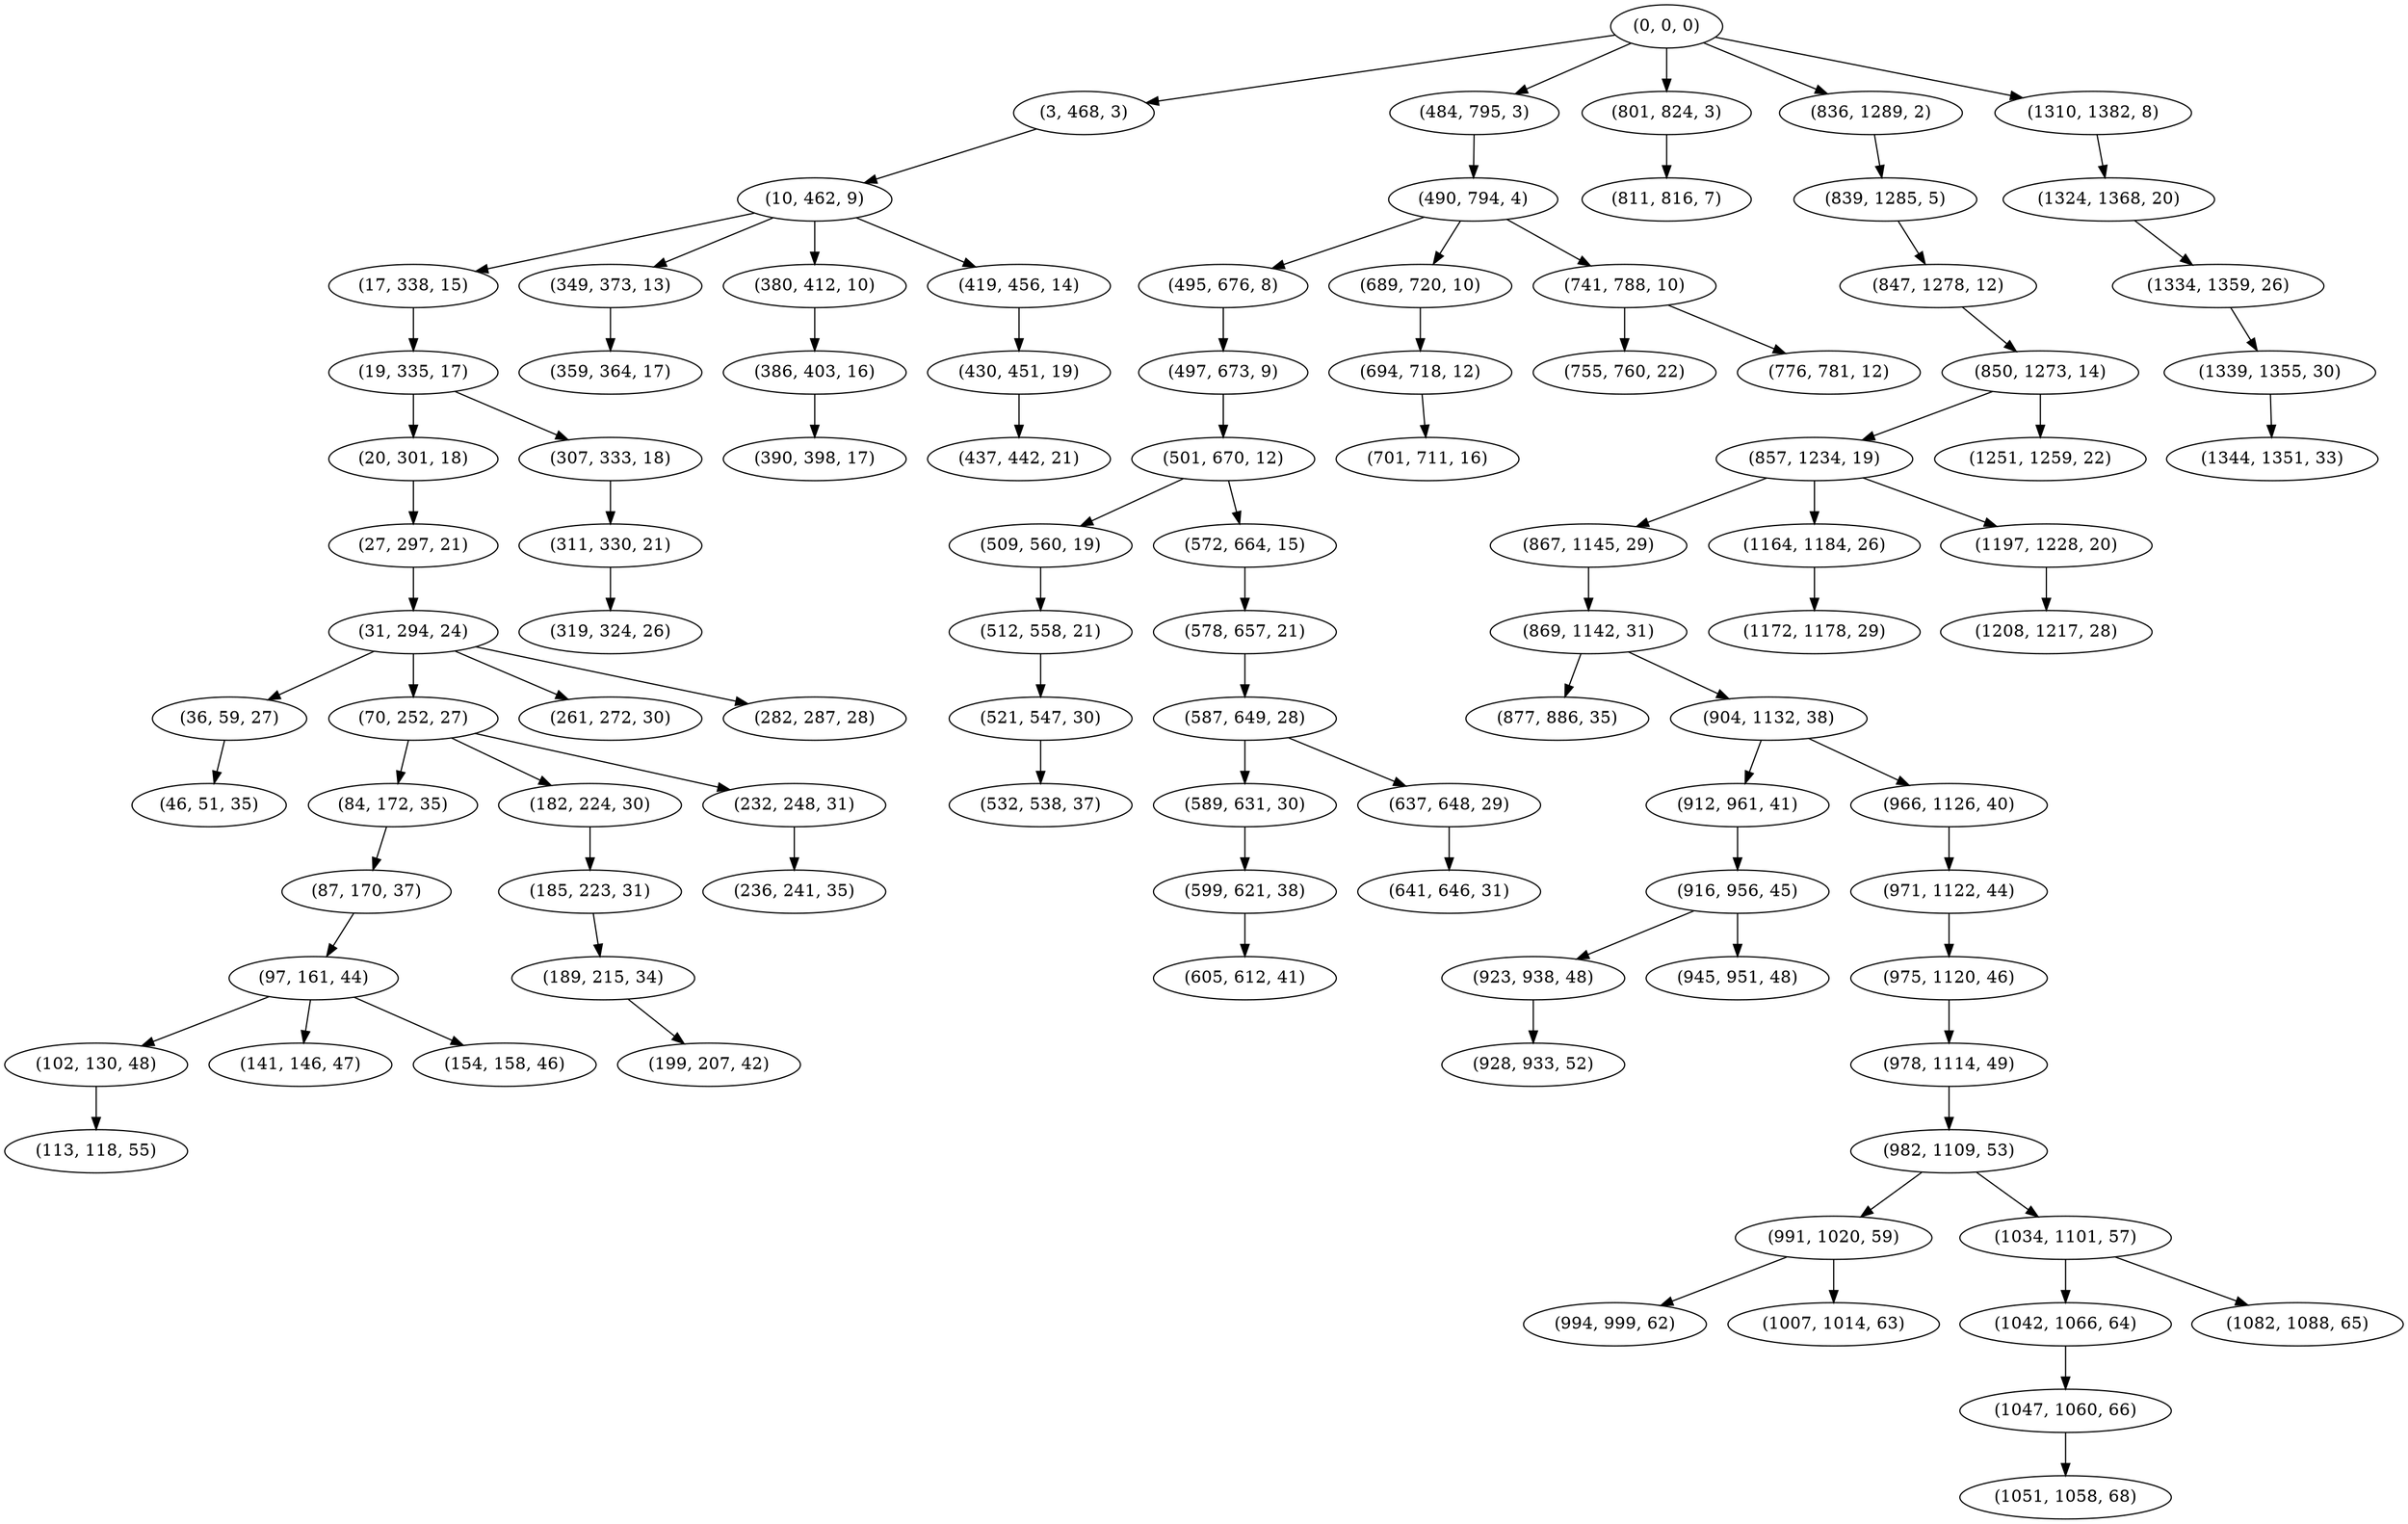 digraph tree {
    "(0, 0, 0)";
    "(3, 468, 3)";
    "(10, 462, 9)";
    "(17, 338, 15)";
    "(19, 335, 17)";
    "(20, 301, 18)";
    "(27, 297, 21)";
    "(31, 294, 24)";
    "(36, 59, 27)";
    "(46, 51, 35)";
    "(70, 252, 27)";
    "(84, 172, 35)";
    "(87, 170, 37)";
    "(97, 161, 44)";
    "(102, 130, 48)";
    "(113, 118, 55)";
    "(141, 146, 47)";
    "(154, 158, 46)";
    "(182, 224, 30)";
    "(185, 223, 31)";
    "(189, 215, 34)";
    "(199, 207, 42)";
    "(232, 248, 31)";
    "(236, 241, 35)";
    "(261, 272, 30)";
    "(282, 287, 28)";
    "(307, 333, 18)";
    "(311, 330, 21)";
    "(319, 324, 26)";
    "(349, 373, 13)";
    "(359, 364, 17)";
    "(380, 412, 10)";
    "(386, 403, 16)";
    "(390, 398, 17)";
    "(419, 456, 14)";
    "(430, 451, 19)";
    "(437, 442, 21)";
    "(484, 795, 3)";
    "(490, 794, 4)";
    "(495, 676, 8)";
    "(497, 673, 9)";
    "(501, 670, 12)";
    "(509, 560, 19)";
    "(512, 558, 21)";
    "(521, 547, 30)";
    "(532, 538, 37)";
    "(572, 664, 15)";
    "(578, 657, 21)";
    "(587, 649, 28)";
    "(589, 631, 30)";
    "(599, 621, 38)";
    "(605, 612, 41)";
    "(637, 648, 29)";
    "(641, 646, 31)";
    "(689, 720, 10)";
    "(694, 718, 12)";
    "(701, 711, 16)";
    "(741, 788, 10)";
    "(755, 760, 22)";
    "(776, 781, 12)";
    "(801, 824, 3)";
    "(811, 816, 7)";
    "(836, 1289, 2)";
    "(839, 1285, 5)";
    "(847, 1278, 12)";
    "(850, 1273, 14)";
    "(857, 1234, 19)";
    "(867, 1145, 29)";
    "(869, 1142, 31)";
    "(877, 886, 35)";
    "(904, 1132, 38)";
    "(912, 961, 41)";
    "(916, 956, 45)";
    "(923, 938, 48)";
    "(928, 933, 52)";
    "(945, 951, 48)";
    "(966, 1126, 40)";
    "(971, 1122, 44)";
    "(975, 1120, 46)";
    "(978, 1114, 49)";
    "(982, 1109, 53)";
    "(991, 1020, 59)";
    "(994, 999, 62)";
    "(1007, 1014, 63)";
    "(1034, 1101, 57)";
    "(1042, 1066, 64)";
    "(1047, 1060, 66)";
    "(1051, 1058, 68)";
    "(1082, 1088, 65)";
    "(1164, 1184, 26)";
    "(1172, 1178, 29)";
    "(1197, 1228, 20)";
    "(1208, 1217, 28)";
    "(1251, 1259, 22)";
    "(1310, 1382, 8)";
    "(1324, 1368, 20)";
    "(1334, 1359, 26)";
    "(1339, 1355, 30)";
    "(1344, 1351, 33)";
    "(0, 0, 0)" -> "(3, 468, 3)";
    "(0, 0, 0)" -> "(484, 795, 3)";
    "(0, 0, 0)" -> "(801, 824, 3)";
    "(0, 0, 0)" -> "(836, 1289, 2)";
    "(0, 0, 0)" -> "(1310, 1382, 8)";
    "(3, 468, 3)" -> "(10, 462, 9)";
    "(10, 462, 9)" -> "(17, 338, 15)";
    "(10, 462, 9)" -> "(349, 373, 13)";
    "(10, 462, 9)" -> "(380, 412, 10)";
    "(10, 462, 9)" -> "(419, 456, 14)";
    "(17, 338, 15)" -> "(19, 335, 17)";
    "(19, 335, 17)" -> "(20, 301, 18)";
    "(19, 335, 17)" -> "(307, 333, 18)";
    "(20, 301, 18)" -> "(27, 297, 21)";
    "(27, 297, 21)" -> "(31, 294, 24)";
    "(31, 294, 24)" -> "(36, 59, 27)";
    "(31, 294, 24)" -> "(70, 252, 27)";
    "(31, 294, 24)" -> "(261, 272, 30)";
    "(31, 294, 24)" -> "(282, 287, 28)";
    "(36, 59, 27)" -> "(46, 51, 35)";
    "(70, 252, 27)" -> "(84, 172, 35)";
    "(70, 252, 27)" -> "(182, 224, 30)";
    "(70, 252, 27)" -> "(232, 248, 31)";
    "(84, 172, 35)" -> "(87, 170, 37)";
    "(87, 170, 37)" -> "(97, 161, 44)";
    "(97, 161, 44)" -> "(102, 130, 48)";
    "(97, 161, 44)" -> "(141, 146, 47)";
    "(97, 161, 44)" -> "(154, 158, 46)";
    "(102, 130, 48)" -> "(113, 118, 55)";
    "(182, 224, 30)" -> "(185, 223, 31)";
    "(185, 223, 31)" -> "(189, 215, 34)";
    "(189, 215, 34)" -> "(199, 207, 42)";
    "(232, 248, 31)" -> "(236, 241, 35)";
    "(307, 333, 18)" -> "(311, 330, 21)";
    "(311, 330, 21)" -> "(319, 324, 26)";
    "(349, 373, 13)" -> "(359, 364, 17)";
    "(380, 412, 10)" -> "(386, 403, 16)";
    "(386, 403, 16)" -> "(390, 398, 17)";
    "(419, 456, 14)" -> "(430, 451, 19)";
    "(430, 451, 19)" -> "(437, 442, 21)";
    "(484, 795, 3)" -> "(490, 794, 4)";
    "(490, 794, 4)" -> "(495, 676, 8)";
    "(490, 794, 4)" -> "(689, 720, 10)";
    "(490, 794, 4)" -> "(741, 788, 10)";
    "(495, 676, 8)" -> "(497, 673, 9)";
    "(497, 673, 9)" -> "(501, 670, 12)";
    "(501, 670, 12)" -> "(509, 560, 19)";
    "(501, 670, 12)" -> "(572, 664, 15)";
    "(509, 560, 19)" -> "(512, 558, 21)";
    "(512, 558, 21)" -> "(521, 547, 30)";
    "(521, 547, 30)" -> "(532, 538, 37)";
    "(572, 664, 15)" -> "(578, 657, 21)";
    "(578, 657, 21)" -> "(587, 649, 28)";
    "(587, 649, 28)" -> "(589, 631, 30)";
    "(587, 649, 28)" -> "(637, 648, 29)";
    "(589, 631, 30)" -> "(599, 621, 38)";
    "(599, 621, 38)" -> "(605, 612, 41)";
    "(637, 648, 29)" -> "(641, 646, 31)";
    "(689, 720, 10)" -> "(694, 718, 12)";
    "(694, 718, 12)" -> "(701, 711, 16)";
    "(741, 788, 10)" -> "(755, 760, 22)";
    "(741, 788, 10)" -> "(776, 781, 12)";
    "(801, 824, 3)" -> "(811, 816, 7)";
    "(836, 1289, 2)" -> "(839, 1285, 5)";
    "(839, 1285, 5)" -> "(847, 1278, 12)";
    "(847, 1278, 12)" -> "(850, 1273, 14)";
    "(850, 1273, 14)" -> "(857, 1234, 19)";
    "(850, 1273, 14)" -> "(1251, 1259, 22)";
    "(857, 1234, 19)" -> "(867, 1145, 29)";
    "(857, 1234, 19)" -> "(1164, 1184, 26)";
    "(857, 1234, 19)" -> "(1197, 1228, 20)";
    "(867, 1145, 29)" -> "(869, 1142, 31)";
    "(869, 1142, 31)" -> "(877, 886, 35)";
    "(869, 1142, 31)" -> "(904, 1132, 38)";
    "(904, 1132, 38)" -> "(912, 961, 41)";
    "(904, 1132, 38)" -> "(966, 1126, 40)";
    "(912, 961, 41)" -> "(916, 956, 45)";
    "(916, 956, 45)" -> "(923, 938, 48)";
    "(916, 956, 45)" -> "(945, 951, 48)";
    "(923, 938, 48)" -> "(928, 933, 52)";
    "(966, 1126, 40)" -> "(971, 1122, 44)";
    "(971, 1122, 44)" -> "(975, 1120, 46)";
    "(975, 1120, 46)" -> "(978, 1114, 49)";
    "(978, 1114, 49)" -> "(982, 1109, 53)";
    "(982, 1109, 53)" -> "(991, 1020, 59)";
    "(982, 1109, 53)" -> "(1034, 1101, 57)";
    "(991, 1020, 59)" -> "(994, 999, 62)";
    "(991, 1020, 59)" -> "(1007, 1014, 63)";
    "(1034, 1101, 57)" -> "(1042, 1066, 64)";
    "(1034, 1101, 57)" -> "(1082, 1088, 65)";
    "(1042, 1066, 64)" -> "(1047, 1060, 66)";
    "(1047, 1060, 66)" -> "(1051, 1058, 68)";
    "(1164, 1184, 26)" -> "(1172, 1178, 29)";
    "(1197, 1228, 20)" -> "(1208, 1217, 28)";
    "(1310, 1382, 8)" -> "(1324, 1368, 20)";
    "(1324, 1368, 20)" -> "(1334, 1359, 26)";
    "(1334, 1359, 26)" -> "(1339, 1355, 30)";
    "(1339, 1355, 30)" -> "(1344, 1351, 33)";
}
